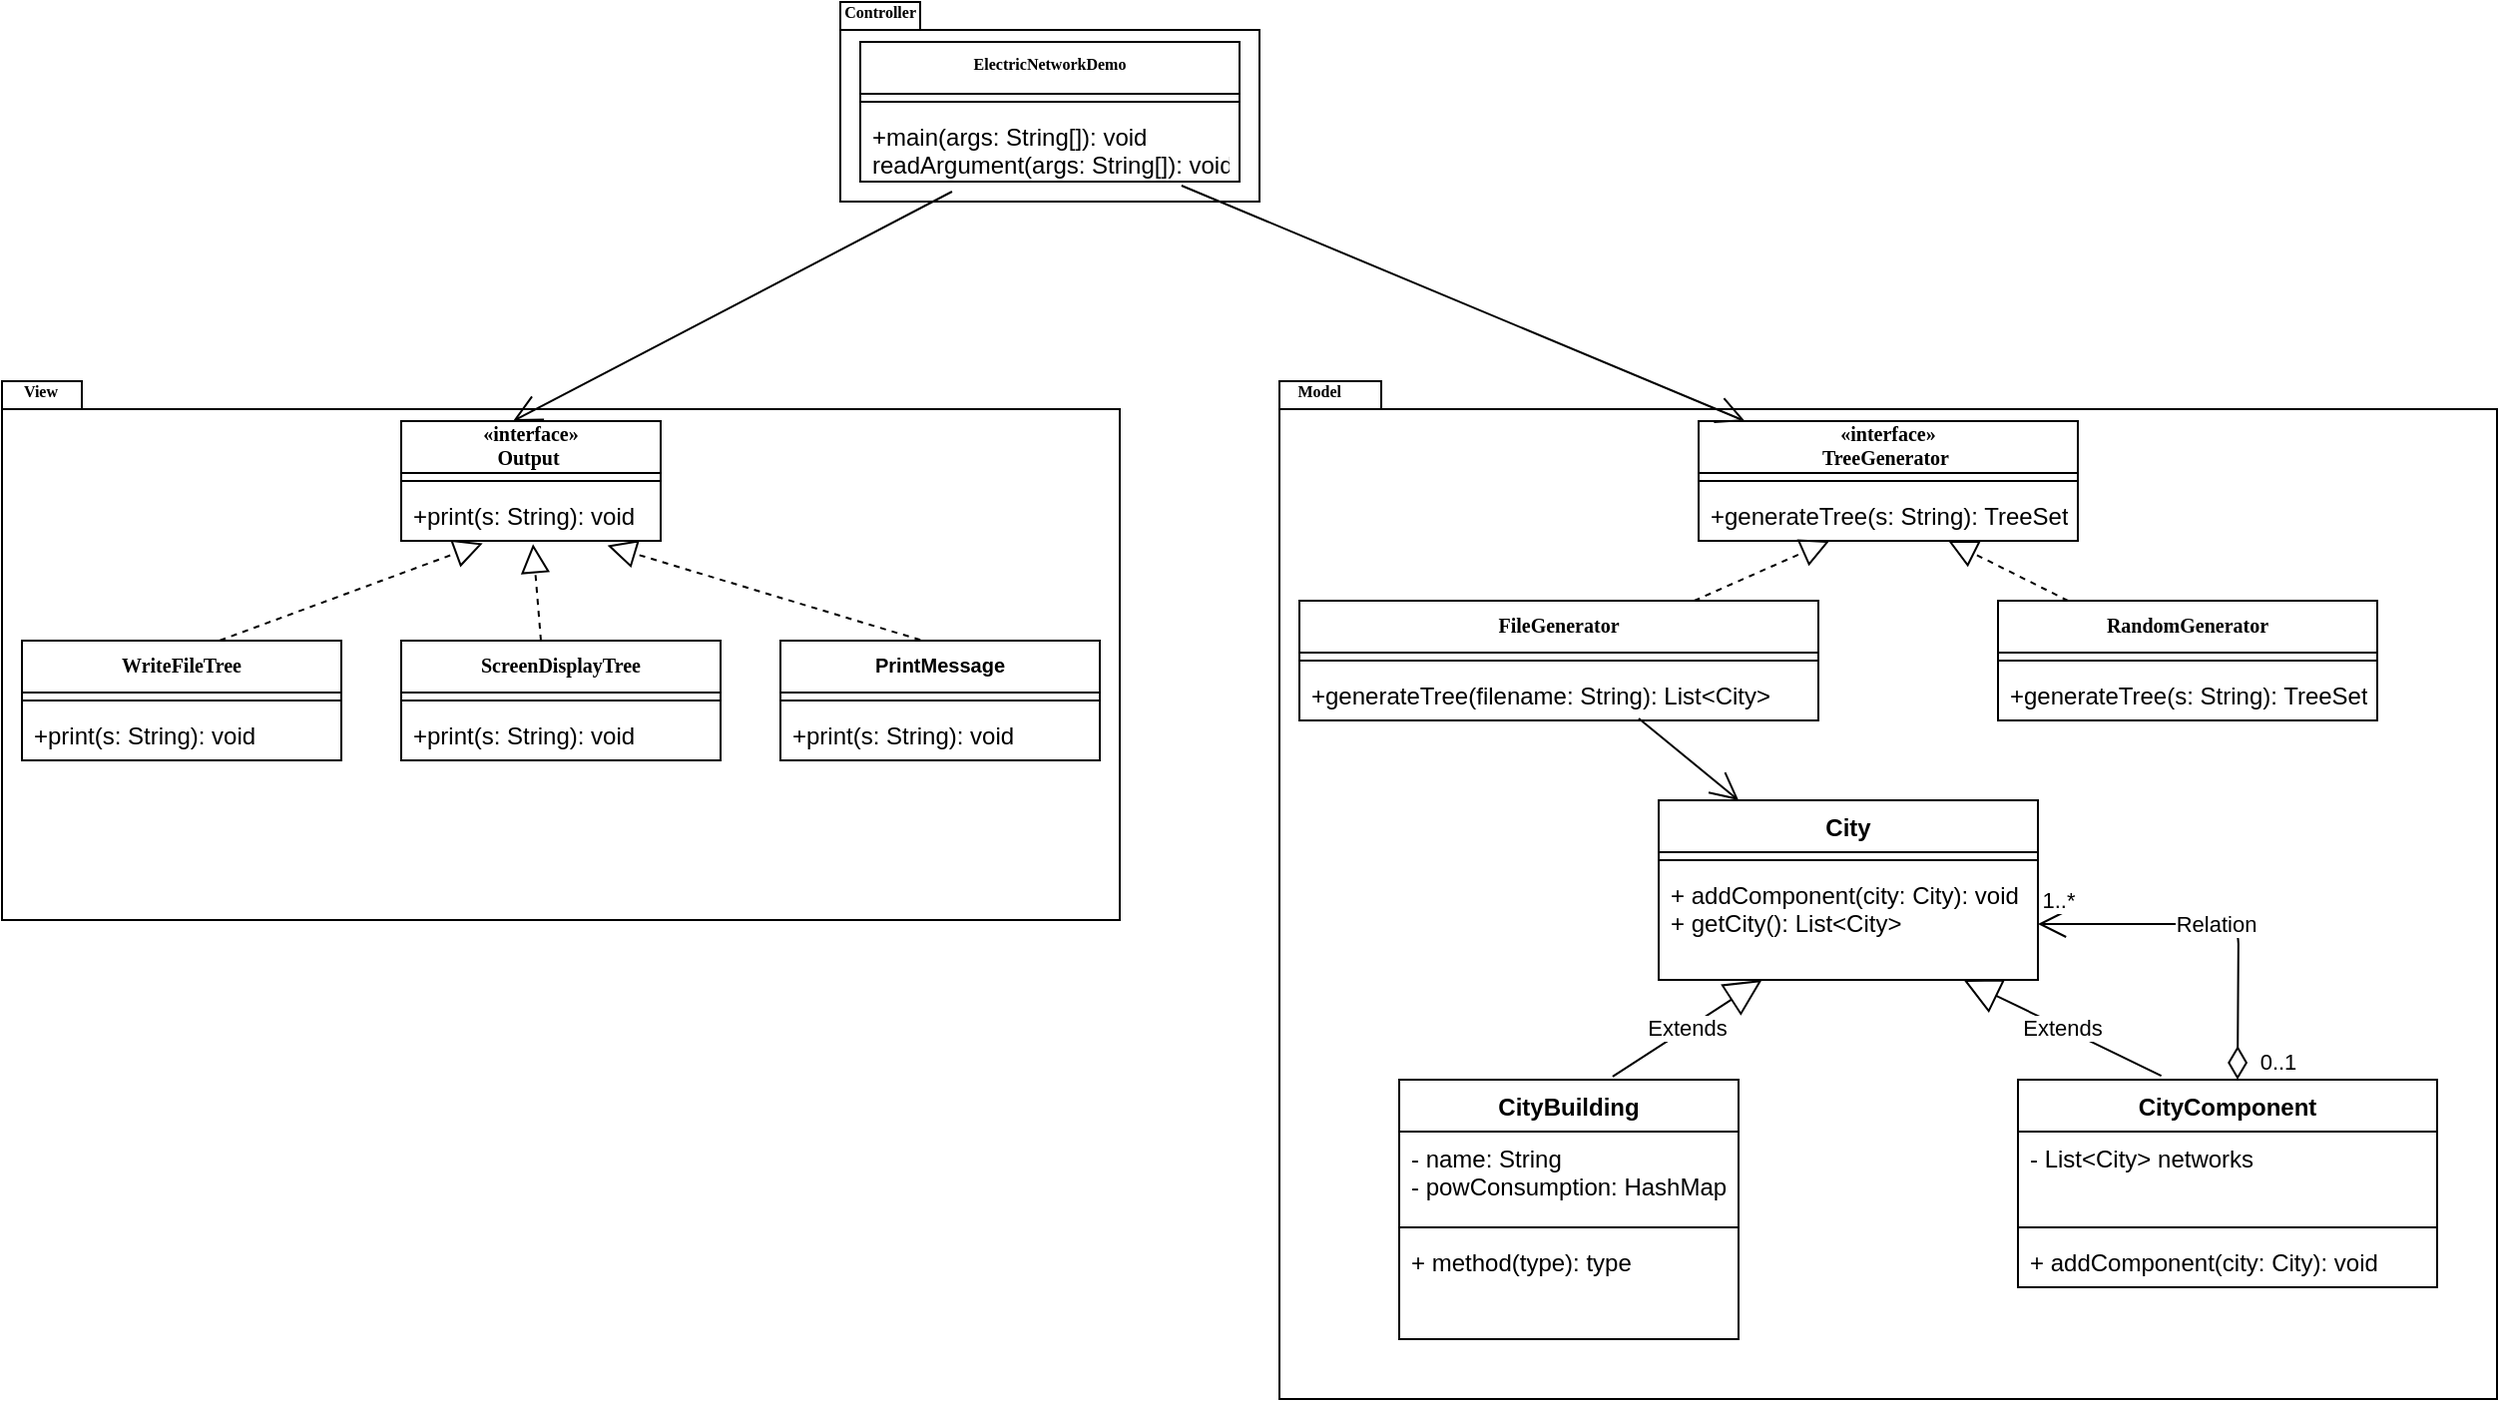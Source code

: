 <mxfile version="14.4.3" type="device"><diagram name="Page-1" id="c4acf3e9-155e-7222-9cf6-157b1a14988f"><mxGraphModel dx="1618" dy="1622" grid="1" gridSize="10" guides="1" tooltips="1" connect="1" arrows="1" fold="1" page="1" pageScale="1" pageWidth="850" pageHeight="1100" background="#ffffff" math="0" shadow="0"><root><mxCell id="0"/><mxCell id="1" parent="0"/><mxCell id="6tcFPDkXVUWZXbADZp2s-4" value="Controller" style="shape=folder;fontStyle=1;spacingTop=10;tabWidth=40;tabHeight=14;tabPosition=left;html=1;fontFamily=Times New Roman;labelPosition=left;verticalLabelPosition=top;align=right;verticalAlign=bottom;spacingBottom=-13;spacingRight=-39;fontSize=8;" parent="1" vertex="1"><mxGeometry x="-300" y="-1030" width="210" height="100" as="geometry"/></mxCell><mxCell id="6tcFPDkXVUWZXbADZp2s-5" value="ElectricNetworkDemo" style="swimlane;fontStyle=1;align=center;verticalAlign=top;childLayout=stackLayout;horizontal=1;startSize=26;horizontalStack=0;resizeParent=1;resizeParentMax=0;resizeLast=0;collapsible=1;marginBottom=0;fontFamily=Times New Roman;fontSize=8;" parent="1" vertex="1"><mxGeometry x="-290" y="-1010" width="190" height="70" as="geometry"/></mxCell><mxCell id="6tcFPDkXVUWZXbADZp2s-7" value="" style="line;strokeWidth=1;fillColor=none;align=left;verticalAlign=middle;spacingTop=-1;spacingLeft=3;spacingRight=3;rotatable=0;labelPosition=right;points=[];portConstraint=eastwest;" parent="6tcFPDkXVUWZXbADZp2s-5" vertex="1"><mxGeometry y="26" width="190" height="8" as="geometry"/></mxCell><mxCell id="6tcFPDkXVUWZXbADZp2s-8" value="+main(args: String[]): void&#10;readArgument(args: String[]): void&#10;" style="text;strokeColor=none;fillColor=none;align=left;verticalAlign=top;spacingLeft=4;spacingRight=4;overflow=hidden;rotatable=0;points=[[0,0.5],[1,0.5]];portConstraint=eastwest;" parent="6tcFPDkXVUWZXbADZp2s-5" vertex="1"><mxGeometry y="34" width="190" height="36" as="geometry"/></mxCell><mxCell id="6tcFPDkXVUWZXbADZp2s-9" value="Model&lt;br&gt;" style="shape=folder;fontStyle=1;spacingTop=10;tabWidth=40;tabHeight=14;tabPosition=left;html=1;fontFamily=Times New Roman;labelPosition=left;verticalLabelPosition=top;align=right;verticalAlign=bottom;spacingBottom=-13;spacingRight=-32;fontSize=8;" parent="1" vertex="1"><mxGeometry x="-80" y="-840" width="610" height="510" as="geometry"/></mxCell><mxCell id="6tcFPDkXVUWZXbADZp2s-10" value="View&lt;br&gt;" style="shape=folder;fontStyle=1;spacingTop=10;tabWidth=40;tabHeight=14;tabPosition=left;html=1;fontFamily=Times New Roman;labelPosition=left;verticalLabelPosition=top;align=right;verticalAlign=bottom;spacingBottom=-13;spacingRight=-29;fontSize=8;" parent="1" vertex="1"><mxGeometry x="-720" y="-840" width="560" height="270" as="geometry"/></mxCell><mxCell id="6tcFPDkXVUWZXbADZp2s-16" value="WriteFileTree" style="swimlane;fontStyle=1;align=center;verticalAlign=top;childLayout=stackLayout;horizontal=1;startSize=26;horizontalStack=0;resizeParent=1;resizeParentMax=0;resizeLast=0;collapsible=1;marginBottom=0;fontFamily=Times New Roman;fontSize=10;" parent="1" vertex="1"><mxGeometry x="-710" y="-710" width="160" height="60" as="geometry"/></mxCell><mxCell id="6tcFPDkXVUWZXbADZp2s-18" value="" style="line;strokeWidth=1;fillColor=none;align=left;verticalAlign=middle;spacingTop=-1;spacingLeft=3;spacingRight=3;rotatable=0;labelPosition=right;points=[];portConstraint=eastwest;" parent="6tcFPDkXVUWZXbADZp2s-16" vertex="1"><mxGeometry y="26" width="160" height="8" as="geometry"/></mxCell><mxCell id="6tcFPDkXVUWZXbADZp2s-19" value="+print(s: String): void" style="text;strokeColor=none;fillColor=none;align=left;verticalAlign=top;spacingLeft=4;spacingRight=4;overflow=hidden;rotatable=0;points=[[0,0.5],[1,0.5]];portConstraint=eastwest;" parent="6tcFPDkXVUWZXbADZp2s-16" vertex="1"><mxGeometry y="34" width="160" height="26" as="geometry"/></mxCell><mxCell id="6tcFPDkXVUWZXbADZp2s-20" value="ScreenDisplayTree" style="swimlane;fontStyle=1;align=center;verticalAlign=top;childLayout=stackLayout;horizontal=1;startSize=26;horizontalStack=0;resizeParent=1;resizeParentMax=0;resizeLast=0;collapsible=1;marginBottom=0;fontFamily=Times New Roman;fontSize=10;" parent="1" vertex="1"><mxGeometry x="-520" y="-710" width="160" height="60" as="geometry"/></mxCell><mxCell id="6tcFPDkXVUWZXbADZp2s-22" value="" style="line;strokeWidth=1;fillColor=none;align=left;verticalAlign=middle;spacingTop=-1;spacingLeft=3;spacingRight=3;rotatable=0;labelPosition=right;points=[];portConstraint=eastwest;" parent="6tcFPDkXVUWZXbADZp2s-20" vertex="1"><mxGeometry y="26" width="160" height="8" as="geometry"/></mxCell><mxCell id="6tcFPDkXVUWZXbADZp2s-23" value="+print(s: String): void" style="text;strokeColor=none;fillColor=none;align=left;verticalAlign=top;spacingLeft=4;spacingRight=4;overflow=hidden;rotatable=0;points=[[0,0.5],[1,0.5]];portConstraint=eastwest;" parent="6tcFPDkXVUWZXbADZp2s-20" vertex="1"><mxGeometry y="34" width="160" height="26" as="geometry"/></mxCell><mxCell id="6tcFPDkXVUWZXbADZp2s-24" value="    «interface»&#10;   Output" style="swimlane;fontStyle=1;align=center;verticalAlign=top;childLayout=stackLayout;horizontal=1;startSize=26;horizontalStack=0;resizeParent=1;resizeParentMax=0;resizeLast=0;collapsible=1;marginBottom=0;fontFamily=Times New Roman;fontSize=10;spacingRight=0;spacingTop=-6;spacingLeft=-10;" parent="1" vertex="1"><mxGeometry x="-520" y="-820" width="130" height="60" as="geometry"><mxRectangle x="-690" y="-590" width="70" height="26" as="alternateBounds"/></mxGeometry></mxCell><mxCell id="6tcFPDkXVUWZXbADZp2s-26" value="" style="line;strokeWidth=1;fillColor=none;align=left;verticalAlign=middle;spacingTop=-1;spacingLeft=3;spacingRight=3;rotatable=0;labelPosition=right;points=[];portConstraint=eastwest;" parent="6tcFPDkXVUWZXbADZp2s-24" vertex="1"><mxGeometry y="26" width="130" height="8" as="geometry"/></mxCell><mxCell id="6tcFPDkXVUWZXbADZp2s-27" value="+print(s: String): void" style="text;strokeColor=none;fillColor=none;align=left;verticalAlign=top;spacingLeft=4;spacingRight=4;overflow=hidden;rotatable=0;points=[[0,0.5],[1,0.5]];portConstraint=eastwest;fontSize=12;" parent="6tcFPDkXVUWZXbADZp2s-24" vertex="1"><mxGeometry y="34" width="130" height="26" as="geometry"/></mxCell><mxCell id="6tcFPDkXVUWZXbADZp2s-28" value="" style="endArrow=block;dashed=1;endFill=0;endSize=12;html=1;fontFamily=Times New Roman;fontSize=10;exitX=0.62;exitY=-0.002;exitDx=0;exitDy=0;exitPerimeter=0;entryX=0.314;entryY=1.049;entryDx=0;entryDy=0;entryPerimeter=0;" parent="1" source="6tcFPDkXVUWZXbADZp2s-16" target="6tcFPDkXVUWZXbADZp2s-27" edge="1"><mxGeometry width="160" relative="1" as="geometry"><mxPoint x="-540" y="-650" as="sourcePoint"/><mxPoint x="-380" y="-650" as="targetPoint"/></mxGeometry></mxCell><mxCell id="6tcFPDkXVUWZXbADZp2s-29" value="" style="endArrow=block;dashed=1;endFill=0;endSize=12;html=1;fontFamily=Times New Roman;fontSize=10;exitX=0.62;exitY=-0.002;exitDx=0;exitDy=0;exitPerimeter=0;entryX=0.508;entryY=1.064;entryDx=0;entryDy=0;entryPerimeter=0;" parent="1" target="6tcFPDkXVUWZXbADZp2s-27" edge="1"><mxGeometry width="160" relative="1" as="geometry"><mxPoint x="-450.0" y="-710" as="sourcePoint"/><mxPoint x="-388.96" y="-738.606" as="targetPoint"/></mxGeometry></mxCell><mxCell id="6tcFPDkXVUWZXbADZp2s-30" value="    «interface»&#10;   TreeGenerator" style="swimlane;fontStyle=1;align=center;verticalAlign=top;childLayout=stackLayout;horizontal=1;startSize=26;horizontalStack=0;resizeParent=1;resizeParentMax=0;resizeLast=0;collapsible=1;marginBottom=0;fontFamily=Times New Roman;fontSize=10;spacingRight=0;spacingTop=-6;spacingLeft=-10;" parent="1" vertex="1"><mxGeometry x="130" y="-820" width="190" height="60" as="geometry"><mxRectangle x="-690" y="-590" width="70" height="26" as="alternateBounds"/></mxGeometry></mxCell><mxCell id="6tcFPDkXVUWZXbADZp2s-31" value="" style="line;strokeWidth=1;fillColor=none;align=left;verticalAlign=middle;spacingTop=-1;spacingLeft=3;spacingRight=3;rotatable=0;labelPosition=right;points=[];portConstraint=eastwest;" parent="6tcFPDkXVUWZXbADZp2s-30" vertex="1"><mxGeometry y="26" width="190" height="8" as="geometry"/></mxCell><mxCell id="6tcFPDkXVUWZXbADZp2s-32" value="+generateTree(s: String): TreeSet" style="text;strokeColor=none;fillColor=none;align=left;verticalAlign=top;spacingLeft=4;spacingRight=4;overflow=hidden;rotatable=0;points=[[0,0.5],[1,0.5]];portConstraint=eastwest;" parent="6tcFPDkXVUWZXbADZp2s-30" vertex="1"><mxGeometry y="34" width="190" height="26" as="geometry"/></mxCell><mxCell id="6tcFPDkXVUWZXbADZp2s-33" value="FileGenerator" style="swimlane;fontStyle=1;align=center;verticalAlign=top;childLayout=stackLayout;horizontal=1;startSize=26;horizontalStack=0;resizeParent=1;resizeParentMax=0;resizeLast=0;collapsible=1;marginBottom=0;fontFamily=Times New Roman;fontSize=10;" parent="1" vertex="1"><mxGeometry x="-70" y="-730" width="260" height="60" as="geometry"/></mxCell><mxCell id="6tcFPDkXVUWZXbADZp2s-35" value="" style="line;strokeWidth=1;fillColor=none;align=left;verticalAlign=middle;spacingTop=-1;spacingLeft=3;spacingRight=3;rotatable=0;labelPosition=right;points=[];portConstraint=eastwest;" parent="6tcFPDkXVUWZXbADZp2s-33" vertex="1"><mxGeometry y="26" width="260" height="8" as="geometry"/></mxCell><mxCell id="6tcFPDkXVUWZXbADZp2s-36" value="+generateTree(filename: String): List&lt;City&gt;" style="text;strokeColor=none;fillColor=none;align=left;verticalAlign=top;spacingLeft=4;spacingRight=4;overflow=hidden;rotatable=0;points=[[0,0.5],[1,0.5]];portConstraint=eastwest;" parent="6tcFPDkXVUWZXbADZp2s-33" vertex="1"><mxGeometry y="34" width="260" height="26" as="geometry"/></mxCell><mxCell id="u8ZakWgubLrCn6KzanLc-40" value="" style="endArrow=open;endFill=1;endSize=12;html=1;" parent="6tcFPDkXVUWZXbADZp2s-33" target="u8ZakWgubLrCn6KzanLc-9" edge="1"><mxGeometry width="160" relative="1" as="geometry"><mxPoint x="170" y="59" as="sourcePoint"/><mxPoint x="330" y="59" as="targetPoint"/></mxGeometry></mxCell><mxCell id="6tcFPDkXVUWZXbADZp2s-38" value="RandomGenerator" style="swimlane;fontStyle=1;align=center;verticalAlign=top;childLayout=stackLayout;horizontal=1;startSize=26;horizontalStack=0;resizeParent=1;resizeParentMax=0;resizeLast=0;collapsible=1;marginBottom=0;fontFamily=Times New Roman;fontSize=10;" parent="1" vertex="1"><mxGeometry x="280" y="-730" width="190" height="60" as="geometry"/></mxCell><mxCell id="6tcFPDkXVUWZXbADZp2s-40" value="" style="line;strokeWidth=1;fillColor=none;align=left;verticalAlign=middle;spacingTop=-1;spacingLeft=3;spacingRight=3;rotatable=0;labelPosition=right;points=[];portConstraint=eastwest;" parent="6tcFPDkXVUWZXbADZp2s-38" vertex="1"><mxGeometry y="26" width="190" height="8" as="geometry"/></mxCell><mxCell id="6tcFPDkXVUWZXbADZp2s-41" value="+generateTree(s: String): TreeSet" style="text;strokeColor=none;fillColor=none;align=left;verticalAlign=top;spacingLeft=4;spacingRight=4;overflow=hidden;rotatable=0;points=[[0,0.5],[1,0.5]];portConstraint=eastwest;" parent="6tcFPDkXVUWZXbADZp2s-38" vertex="1"><mxGeometry y="34" width="190" height="26" as="geometry"/></mxCell><mxCell id="6tcFPDkXVUWZXbADZp2s-42" value="" style="endArrow=block;dashed=1;endFill=0;endSize=12;html=1;fontFamily=Times New Roman;fontSize=10;" parent="1" source="6tcFPDkXVUWZXbADZp2s-33" target="6tcFPDkXVUWZXbADZp2s-32" edge="1"><mxGeometry width="160" relative="1" as="geometry"><mxPoint x="110" y="-740" as="sourcePoint"/><mxPoint x="270" y="-740" as="targetPoint"/></mxGeometry></mxCell><mxCell id="6tcFPDkXVUWZXbADZp2s-43" value="" style="endArrow=block;dashed=1;endFill=0;endSize=12;html=1;fontFamily=Times New Roman;fontSize=10;" parent="1" source="6tcFPDkXVUWZXbADZp2s-38" edge="1"><mxGeometry width="160" relative="1" as="geometry"><mxPoint x="140" y="-730.0" as="sourcePoint"/><mxPoint x="255.116" y="-760.0" as="targetPoint"/></mxGeometry></mxCell><mxCell id="6tcFPDkXVUWZXbADZp2s-44" value="" style="endArrow=open;endFill=1;endSize=12;html=1;fontFamily=Times New Roman;fontSize=10;entryX=0.431;entryY=0;entryDx=0;entryDy=0;entryPerimeter=0;exitX=0.242;exitY=1.139;exitDx=0;exitDy=0;exitPerimeter=0;" parent="1" source="6tcFPDkXVUWZXbADZp2s-8" target="6tcFPDkXVUWZXbADZp2s-24" edge="1"><mxGeometry width="160" relative="1" as="geometry"><mxPoint x="-320" y="-920" as="sourcePoint"/><mxPoint x="-160" y="-920" as="targetPoint"/></mxGeometry></mxCell><mxCell id="6tcFPDkXVUWZXbADZp2s-45" value="" style="endArrow=open;endFill=1;endSize=12;html=1;fontFamily=Times New Roman;fontSize=10;exitX=0.847;exitY=1.056;exitDx=0;exitDy=0;exitPerimeter=0;" parent="1" source="6tcFPDkXVUWZXbADZp2s-8" target="6tcFPDkXVUWZXbADZp2s-30" edge="1"><mxGeometry width="160" relative="1" as="geometry"><mxPoint x="-320" y="-920" as="sourcePoint"/><mxPoint x="-160" y="-920" as="targetPoint"/></mxGeometry></mxCell><mxCell id="89KXVYYLMT-BRunKPDXj-12" value="PrintMessage" style="swimlane;fontStyle=1;align=center;verticalAlign=top;childLayout=stackLayout;horizontal=1;startSize=26;horizontalStack=0;resizeParent=1;resizeParentMax=0;resizeLast=0;collapsible=1;marginBottom=0;fontSize=10;" parent="1" vertex="1"><mxGeometry x="-330" y="-710" width="160" height="60" as="geometry"/></mxCell><mxCell id="89KXVYYLMT-BRunKPDXj-14" value="" style="line;strokeWidth=1;fillColor=none;align=left;verticalAlign=middle;spacingTop=-1;spacingLeft=3;spacingRight=3;rotatable=0;labelPosition=right;points=[];portConstraint=eastwest;" parent="89KXVYYLMT-BRunKPDXj-12" vertex="1"><mxGeometry y="26" width="160" height="8" as="geometry"/></mxCell><mxCell id="89KXVYYLMT-BRunKPDXj-15" value="+print(s: String): void" style="text;strokeColor=none;fillColor=none;align=left;verticalAlign=top;spacingLeft=4;spacingRight=4;overflow=hidden;rotatable=0;points=[[0,0.5],[1,0.5]];portConstraint=eastwest;" parent="89KXVYYLMT-BRunKPDXj-12" vertex="1"><mxGeometry y="34" width="160" height="26" as="geometry"/></mxCell><mxCell id="89KXVYYLMT-BRunKPDXj-17" value="" style="endArrow=block;dashed=1;endFill=0;endSize=12;html=1;fontSize=10;exitX=0.438;exitY=-0.006;exitDx=0;exitDy=0;exitPerimeter=0;entryX=0.795;entryY=1.09;entryDx=0;entryDy=0;entryPerimeter=0;" parent="1" source="89KXVYYLMT-BRunKPDXj-12" target="6tcFPDkXVUWZXbADZp2s-27" edge="1"><mxGeometry width="160" relative="1" as="geometry"><mxPoint x="-380" y="-760" as="sourcePoint"/><mxPoint x="-220" y="-760" as="targetPoint"/></mxGeometry></mxCell><mxCell id="u8ZakWgubLrCn6KzanLc-9" value="City" style="swimlane;fontStyle=1;align=center;verticalAlign=top;childLayout=stackLayout;horizontal=1;startSize=26;horizontalStack=0;resizeParent=1;resizeParentMax=0;resizeLast=0;collapsible=1;marginBottom=0;" parent="1" vertex="1"><mxGeometry x="110" y="-630" width="190" height="90" as="geometry"/></mxCell><mxCell id="u8ZakWgubLrCn6KzanLc-11" value="" style="line;strokeWidth=1;fillColor=none;align=left;verticalAlign=middle;spacingTop=-1;spacingLeft=3;spacingRight=3;rotatable=0;labelPosition=right;points=[];portConstraint=eastwest;" parent="u8ZakWgubLrCn6KzanLc-9" vertex="1"><mxGeometry y="26" width="190" height="8" as="geometry"/></mxCell><mxCell id="u8ZakWgubLrCn6KzanLc-12" value="+ addComponent(city: City): void&#10;+ getCity(): List&lt;City&gt;" style="text;strokeColor=none;fillColor=none;align=left;verticalAlign=top;spacingLeft=4;spacingRight=4;overflow=hidden;rotatable=0;points=[[0,0.5],[1,0.5]];portConstraint=eastwest;" parent="u8ZakWgubLrCn6KzanLc-9" vertex="1"><mxGeometry y="34" width="190" height="56" as="geometry"/></mxCell><mxCell id="u8ZakWgubLrCn6KzanLc-23" value="Extends" style="endArrow=block;endSize=16;endFill=0;html=1;exitX=0.629;exitY=-0.012;exitDx=0;exitDy=0;exitPerimeter=0;" parent="1" source="u8ZakWgubLrCn6KzanLc-41" target="u8ZakWgubLrCn6KzanLc-12" edge="1"><mxGeometry width="160" relative="1" as="geometry"><mxPoint x="80" y="-490" as="sourcePoint"/><mxPoint x="210" y="-511" as="targetPoint"/></mxGeometry></mxCell><mxCell id="u8ZakWgubLrCn6KzanLc-24" value="Extends" style="endArrow=block;endSize=16;endFill=0;html=1;exitX=0.342;exitY=-0.019;exitDx=0;exitDy=0;exitPerimeter=0;" parent="1" source="u8ZakWgubLrCn6KzanLc-33" target="u8ZakWgubLrCn6KzanLc-12" edge="1"><mxGeometry width="160" relative="1" as="geometry"><mxPoint x="347.087" y="-500" as="sourcePoint"/><mxPoint x="243" y="-540" as="targetPoint"/></mxGeometry></mxCell><mxCell id="u8ZakWgubLrCn6KzanLc-28" value="Relation" style="endArrow=open;html=1;endSize=12;startArrow=diamondThin;startSize=14;startFill=0;edgeStyle=orthogonalEdgeStyle;" parent="1" target="u8ZakWgubLrCn6KzanLc-12" edge="1"><mxGeometry relative="1" as="geometry"><mxPoint x="400" y="-490" as="sourcePoint"/><mxPoint x="350" y="-500" as="targetPoint"/></mxGeometry></mxCell><mxCell id="u8ZakWgubLrCn6KzanLc-31" value="0..1" style="edgeLabel;html=1;align=center;verticalAlign=middle;resizable=0;points=[];" parent="u8ZakWgubLrCn6KzanLc-28" vertex="1" connectable="0"><mxGeometry x="-0.72" y="-1" relative="1" as="geometry"><mxPoint x="19" y="16" as="offset"/></mxGeometry></mxCell><mxCell id="u8ZakWgubLrCn6KzanLc-32" value="1..*&lt;br&gt;" style="edgeLabel;html=1;align=center;verticalAlign=middle;resizable=0;points=[];" parent="u8ZakWgubLrCn6KzanLc-28" vertex="1" connectable="0"><mxGeometry x="0.773" relative="1" as="geometry"><mxPoint x="-11" y="-12" as="offset"/></mxGeometry></mxCell><mxCell id="u8ZakWgubLrCn6KzanLc-33" value="CityComponent" style="swimlane;fontStyle=1;align=center;verticalAlign=top;childLayout=stackLayout;horizontal=1;startSize=26;horizontalStack=0;resizeParent=1;resizeParentMax=0;resizeLast=0;collapsible=1;marginBottom=0;" parent="1" vertex="1"><mxGeometry x="290" y="-490" width="210" height="104" as="geometry"/></mxCell><mxCell id="u8ZakWgubLrCn6KzanLc-34" value="- List&lt;City&gt; networks " style="text;strokeColor=none;fillColor=none;align=left;verticalAlign=top;spacingLeft=4;spacingRight=4;overflow=hidden;rotatable=0;points=[[0,0.5],[1,0.5]];portConstraint=eastwest;" parent="u8ZakWgubLrCn6KzanLc-33" vertex="1"><mxGeometry y="26" width="210" height="44" as="geometry"/></mxCell><mxCell id="u8ZakWgubLrCn6KzanLc-35" value="" style="line;strokeWidth=1;fillColor=none;align=left;verticalAlign=middle;spacingTop=-1;spacingLeft=3;spacingRight=3;rotatable=0;labelPosition=right;points=[];portConstraint=eastwest;" parent="u8ZakWgubLrCn6KzanLc-33" vertex="1"><mxGeometry y="70" width="210" height="8" as="geometry"/></mxCell><mxCell id="u8ZakWgubLrCn6KzanLc-36" value="+ addComponent(city: City): void" style="text;strokeColor=none;fillColor=none;align=left;verticalAlign=top;spacingLeft=4;spacingRight=4;overflow=hidden;rotatable=0;points=[[0,0.5],[1,0.5]];portConstraint=eastwest;" parent="u8ZakWgubLrCn6KzanLc-33" vertex="1"><mxGeometry y="78" width="210" height="26" as="geometry"/></mxCell><mxCell id="u8ZakWgubLrCn6KzanLc-41" value="CityBuilding" style="swimlane;fontStyle=1;align=center;verticalAlign=top;childLayout=stackLayout;horizontal=1;startSize=26;horizontalStack=0;resizeParent=1;resizeParentMax=0;resizeLast=0;collapsible=1;marginBottom=0;" parent="1" vertex="1"><mxGeometry x="-20" y="-490" width="170" height="130" as="geometry"/></mxCell><mxCell id="u8ZakWgubLrCn6KzanLc-42" value="- name: String&#10;- powConsumption: HashMap" style="text;strokeColor=none;fillColor=none;align=left;verticalAlign=top;spacingLeft=4;spacingRight=4;overflow=hidden;rotatable=0;points=[[0,0.5],[1,0.5]];portConstraint=eastwest;" parent="u8ZakWgubLrCn6KzanLc-41" vertex="1"><mxGeometry y="26" width="170" height="44" as="geometry"/></mxCell><mxCell id="u8ZakWgubLrCn6KzanLc-43" value="" style="line;strokeWidth=1;fillColor=none;align=left;verticalAlign=middle;spacingTop=-1;spacingLeft=3;spacingRight=3;rotatable=0;labelPosition=right;points=[];portConstraint=eastwest;" parent="u8ZakWgubLrCn6KzanLc-41" vertex="1"><mxGeometry y="70" width="170" height="8" as="geometry"/></mxCell><mxCell id="u8ZakWgubLrCn6KzanLc-44" value="+ method(type): type" style="text;strokeColor=none;fillColor=none;align=left;verticalAlign=top;spacingLeft=4;spacingRight=4;overflow=hidden;rotatable=0;points=[[0,0.5],[1,0.5]];portConstraint=eastwest;" parent="u8ZakWgubLrCn6KzanLc-41" vertex="1"><mxGeometry y="78" width="170" height="52" as="geometry"/></mxCell></root></mxGraphModel></diagram></mxfile>
